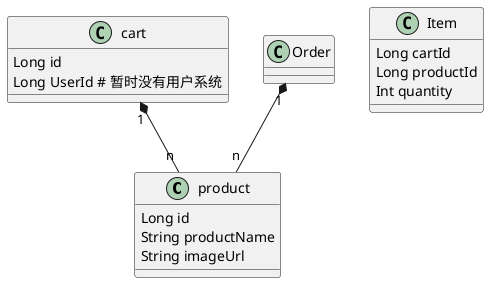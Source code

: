 @startuml
class product {
    Long id
    String productName
    String imageUrl
}
class cart {
    Long id
    Long UserId # 暂时没有用户系统
}

class Item {
    Long cartId
    Long productId
    Int quantity
}

class Order {

}
"cart" "1" *-- "n" "product"
Order "1" *-- "n" product

@enduml